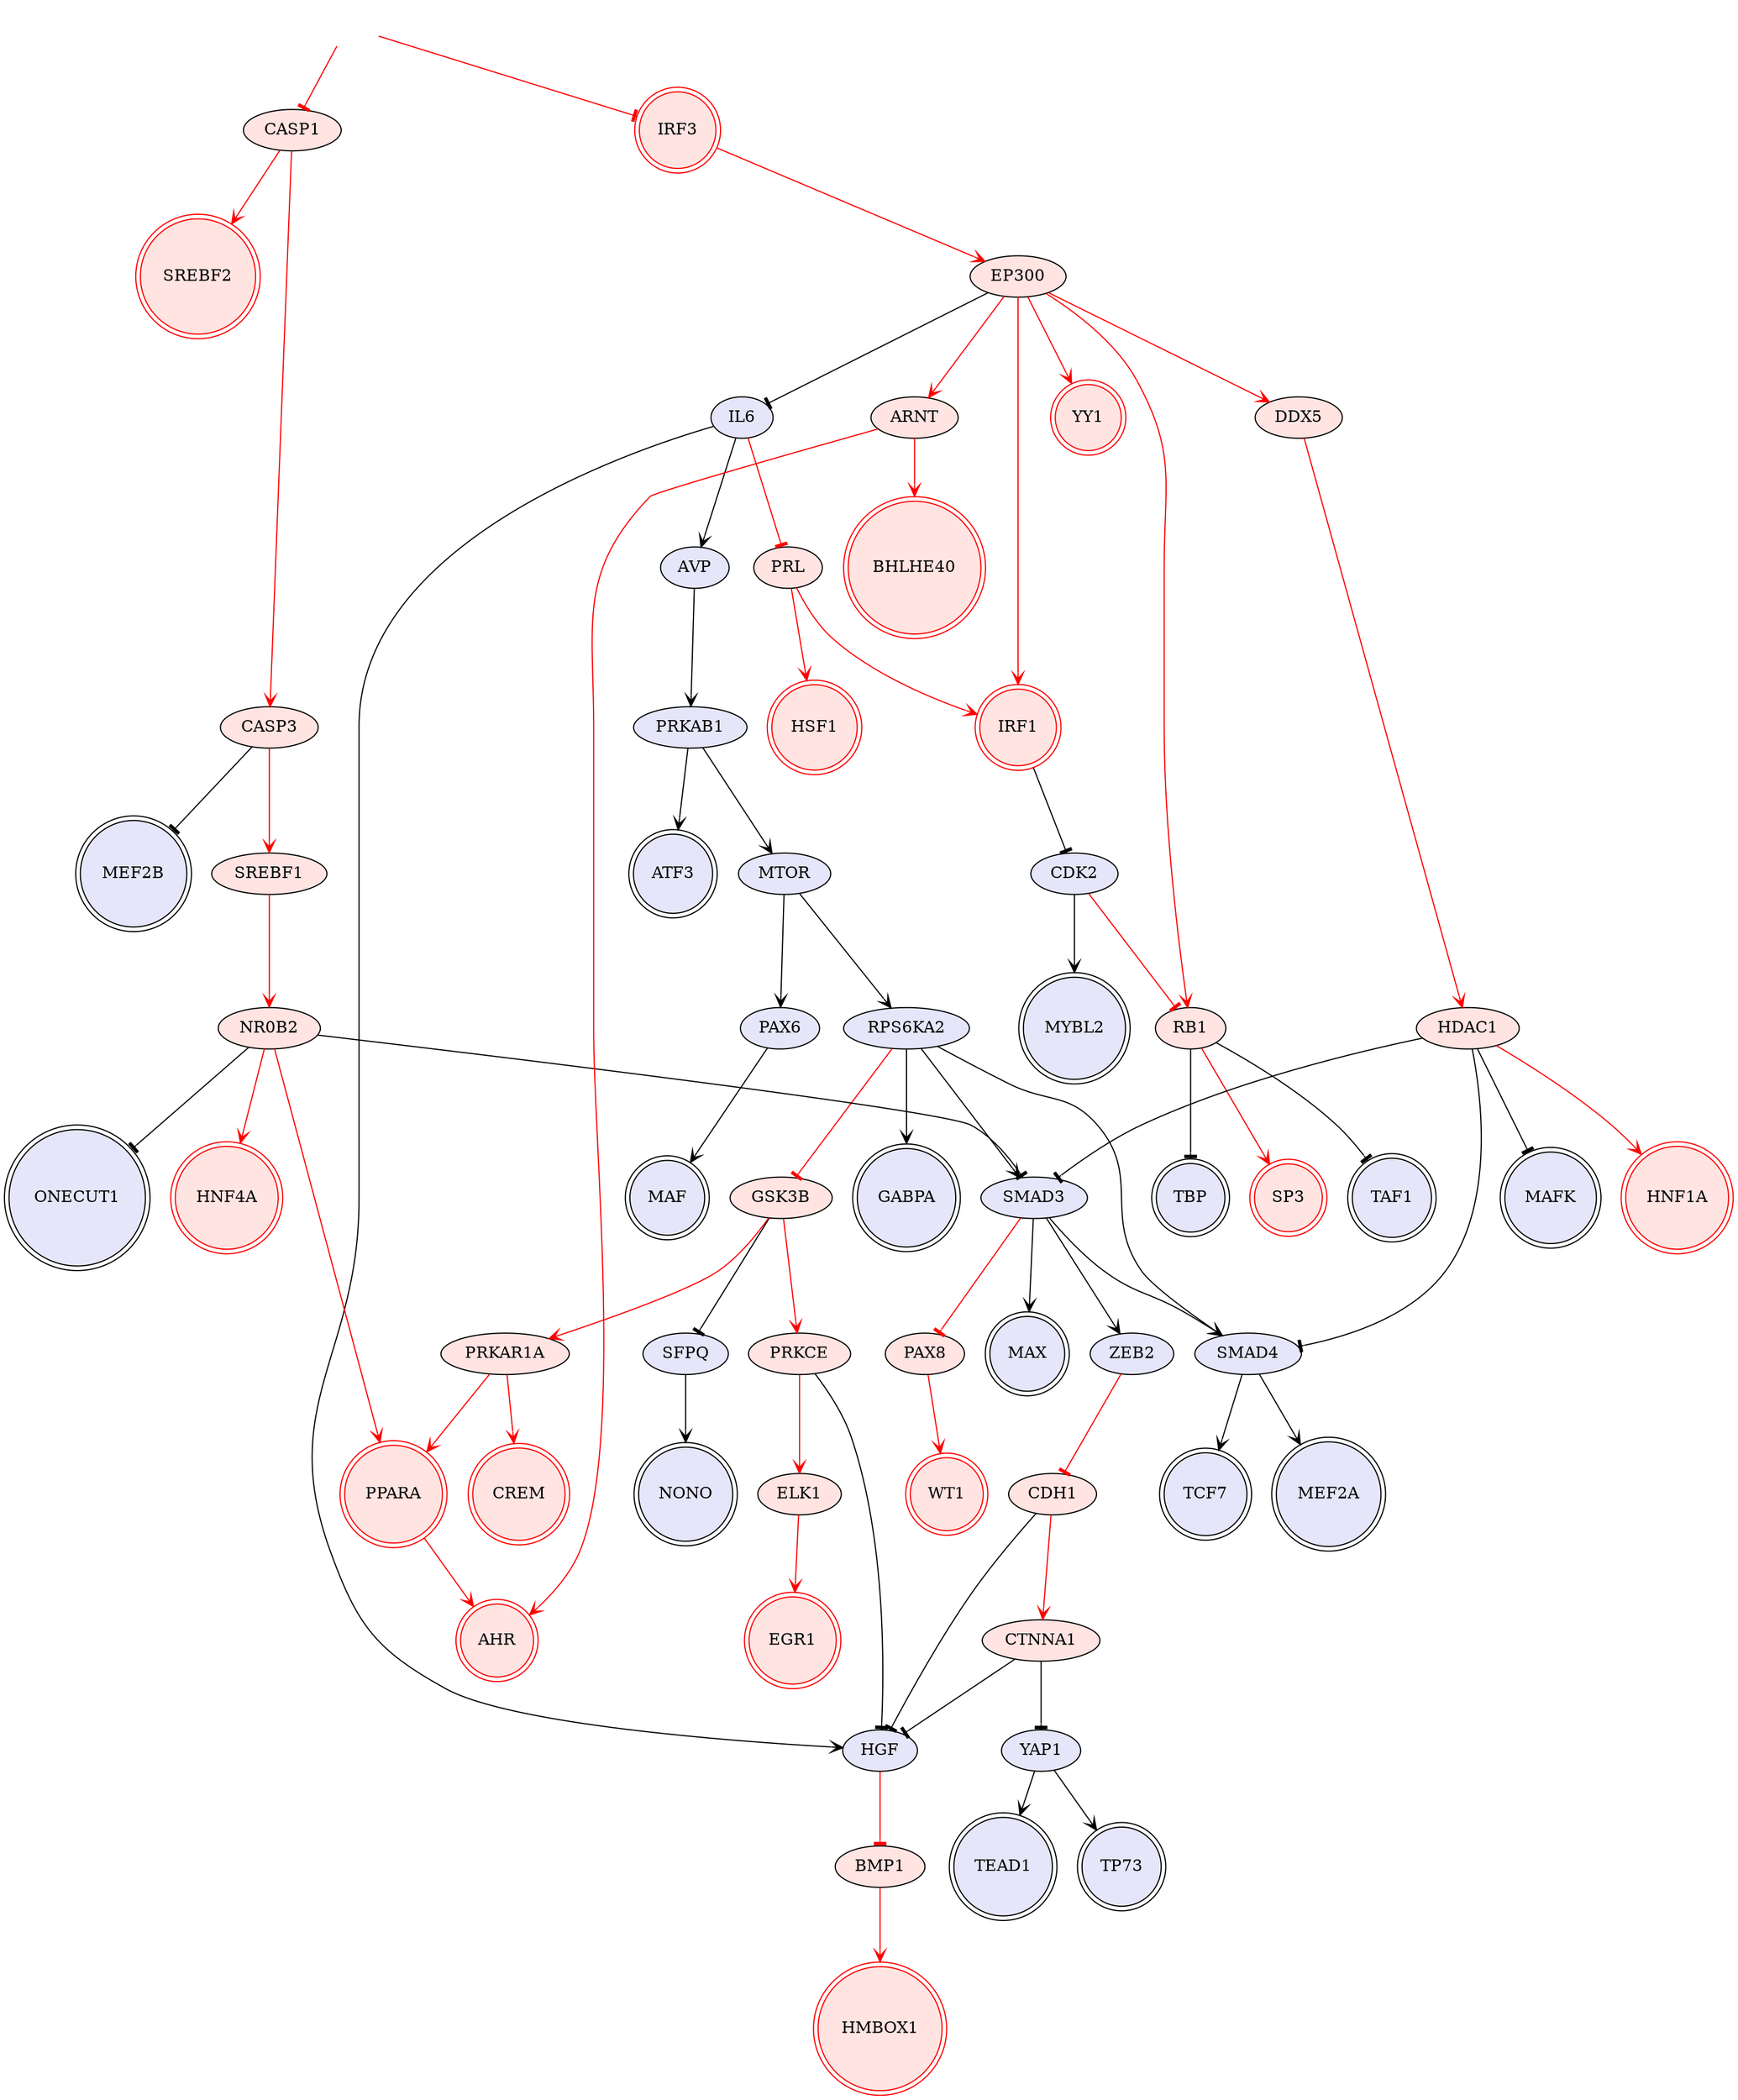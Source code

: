 digraph {

CASP3->MEF2B [penwidth=1, color=black, arrowhead="tee"]
CDK2->MYBL2 [penwidth=1, color=black, arrowhead="vee"]
MTOR->PAX6 [penwidth=1, color=black, arrowhead="vee"]
MTOR->RPS6KA2 [penwidth=1, color=black, arrowhead="vee"]
PAX6->MAF [penwidth=1, color=black, arrowhead="vee"]
CDH1->HGF [penwidth=1, color=black, arrowhead="tee"]
SMAD4->MEF2A [penwidth=1, color=black, arrowhead="vee"]
SMAD4->TCF7 [penwidth=1, color=black, arrowhead="vee"]
SMAD3->SMAD4 [penwidth=1, color=black, arrowhead="vee"]
SMAD3->MAX [penwidth=1, color=black, arrowhead="vee"]
SMAD3->ZEB2 [penwidth=1, color=black, arrowhead="vee"]
IRF1->CDK2 [penwidth=1, color=black, arrowhead="tee"]
SFPQ->NONO [penwidth=1, color=black, arrowhead="vee"]
GSK3B->SFPQ [penwidth=1, color=black, arrowhead="tee"]
IL6->HGF [penwidth=1, color=black, arrowhead="vee"]
IL6->AVP [penwidth=1, color=black, arrowhead="vee"]
EP300->IL6 [penwidth=1, color=black, arrowhead="tee"]
RB1->TAF1 [penwidth=1, color=black, arrowhead="tee"]
RB1->TBP [penwidth=1, color=black, arrowhead="tee"]
HDAC1->SMAD4 [penwidth=1, color=black, arrowhead="tee"]
HDAC1->SMAD3 [penwidth=1, color=black, arrowhead="tee"]
HDAC1->MAFK [penwidth=1, color=black, arrowhead="tee"]
YAP1->TP73 [penwidth=1, color=black, arrowhead="vee"]
YAP1->TEAD1 [penwidth=1, color=black, arrowhead="vee"]
PRKCE->HGF [penwidth=1, color=black, arrowhead="tee"]
NR0B2->SMAD3 [penwidth=1, color=black, arrowhead="tee"]
NR0B2->ONECUT1 [penwidth=1, color=black, arrowhead="tee"]
AVP->PRKAB1 [penwidth=1, color=black, arrowhead="vee"]
PRKAB1->MTOR [penwidth=1, color=black, arrowhead="vee"]
PRKAB1->ATF3 [penwidth=1, color=black, arrowhead="vee"]
RPS6KA2->GABPA [penwidth=1, color=black, arrowhead="vee"]
RPS6KA2->SMAD4 [penwidth=1, color=black, arrowhead="vee"]
RPS6KA2->SMAD3 [penwidth=1, color=black, arrowhead="vee"]
CTNNA1->YAP1 [penwidth=1, color=black, arrowhead="tee"]
CTNNA1->HGF [penwidth=1, color=black, arrowhead="tee"]
CASP3->SREBF1 [penwidth=1, color=red, arrowhead="vee"]
CDK2->RB1 [penwidth=1, color=red, arrowhead="tee"]
CDH1->CTNNA1 [penwidth=1, color=red, arrowhead="vee"]
SMAD3->PAX8 [penwidth=1, color=red, arrowhead="tee"]
CASP1->CASP3 [penwidth=1, color=red, arrowhead="vee"]
CASP1->SREBF2 [penwidth=1, color=red, arrowhead="vee"]
IRF3->EP300 [penwidth=1, color=red, arrowhead="vee"]
GSK3B->PRKCE [penwidth=1, color=red, arrowhead="vee"]
GSK3B->PRKAR1A [penwidth=1, color=red, arrowhead="vee"]
IL6->PRL [penwidth=1, color=red, arrowhead="tee"]
EP300->IRF1 [penwidth=1, color=red, arrowhead="vee"]
EP300->RB1 [penwidth=1, color=red, arrowhead="vee"]
EP300->DDX5 [penwidth=1, color=red, arrowhead="vee"]
EP300->YY1 [penwidth=1, color=red, arrowhead="vee"]
EP300->ARNT [penwidth=1, color=red, arrowhead="vee"]
RB1->SP3 [penwidth=1, color=red, arrowhead="vee"]
DDX5->HDAC1 [penwidth=1, color=red, arrowhead="vee"]
HDAC1->HNF1A [penwidth=1, color=red, arrowhead="vee"]
PPARA->AHR [penwidth=1, color=red, arrowhead="vee"]
PRKCE->ELK1 [penwidth=1, color=red, arrowhead="vee"]
HGF->BMP1 [penwidth=1, color=red, arrowhead="tee"]
PRL->IRF1 [penwidth=1, color=red, arrowhead="vee"]
PRL->HSF1 [penwidth=1, color=red, arrowhead="vee"]
NR0B2->PPARA [penwidth=1, color=red, arrowhead="vee"]
NR0B2->HNF4A [penwidth=1, color=red, arrowhead="vee"]
ELK1->EGR1 [penwidth=1, color=red, arrowhead="vee"]
RPS6KA2->GSK3B [penwidth=1, color=red, arrowhead="tee"]
BMP1->HMBOX1 [penwidth=1, color=red, arrowhead="vee"]
ARNT->AHR [penwidth=1, color=red, arrowhead="vee"]
ARNT->BHLHE40 [penwidth=1, color=red, arrowhead="vee"]
PRKAR1A->PPARA [penwidth=1, color=red, arrowhead="vee"]
PRKAR1A->CREM [penwidth=1, color=red, arrowhead="vee"]
SREBF1->NR0B2 [penwidth=1, color=red, arrowhead="vee"]
ZEB2->CDH1 [penwidth=1, color=red, arrowhead="tee"]
PAX8->WT1 [penwidth=1, color=red, arrowhead="vee"]
NS1->IRF3 [penwidth=1, color=red, arrowhead="tee"]
NS1->CASP1 [penwidth=1, color=red, arrowhead="tee"]
NS1 [label="", image="low-threat.png", shape=none]
HNF1A [style=filled, color=red, fillcolor=mistyrose, shape=doublecircle];
HSF1 [style=filled, color=red, fillcolor=mistyrose, shape=doublecircle];
GABPA [style=filled, color=black, fillcolor=lavender, shape=doublecircle];
EGR1 [style=filled, color=red, fillcolor=mistyrose, shape=doublecircle];
TAF1 [style=filled, color=black, fillcolor=lavender, shape=doublecircle];
MAX [style=filled, color=black, fillcolor=lavender, shape=doublecircle];
HMBOX1 [style=filled, color=red, fillcolor=mistyrose, shape=doublecircle];
PPARA [style=filled, color=red, fillcolor=mistyrose, shape=doublecircle];
SREBF2 [style=filled, color=red, fillcolor=mistyrose, shape=doublecircle];
IRF3 [style=filled, color=red, fillcolor=mistyrose, shape=doublecircle];
ATF3 [style=filled, color=black, fillcolor=lavender, shape=doublecircle];
TEAD1 [style=filled, color=black, fillcolor=lavender, shape=doublecircle];
TP73 [style=filled, color=black, fillcolor=lavender, shape=doublecircle];
WT1 [style=filled, color=red, fillcolor=mistyrose, shape=doublecircle];
SP3 [style=filled, color=red, fillcolor=mistyrose, shape=doublecircle];
CREM [style=filled, color=red, fillcolor=mistyrose, shape=doublecircle];
NONO [style=filled, color=black, fillcolor=lavender, shape=doublecircle];
YY1 [style=filled, color=red, fillcolor=mistyrose, shape=doublecircle];
MYBL2 [style=filled, color=black, fillcolor=lavender, shape=doublecircle];
MAFK [style=filled, color=black, fillcolor=lavender, shape=doublecircle];
MAF [style=filled, color=black, fillcolor=lavender, shape=doublecircle];
MEF2A [style=filled, color=black, fillcolor=lavender, shape=doublecircle];
IRF1 [style=filled, color=red, fillcolor=mistyrose, shape=doublecircle];
HNF4A [style=filled, color=red, fillcolor=mistyrose, shape=doublecircle];
MEF2B [style=filled, color=black, fillcolor=lavender, shape=doublecircle];
BHLHE40 [style=filled, color=red, fillcolor=mistyrose, shape=doublecircle];
ONECUT1 [style=filled, color=black, fillcolor=lavender, shape=doublecircle];
TBP [style=filled, color=black, fillcolor=lavender, shape=doublecircle];
AHR [style=filled, color=red, fillcolor=mistyrose, shape=doublecircle];
TCF7 [style=filled, color=black, fillcolor=lavender, shape=doublecircle];
CASP3 [style=filled, fillcolor=mistyrose];
CDK2 [style=filled, fillcolor=lavender];
MTOR [style=filled, fillcolor=lavender];
PAX6 [style=filled, fillcolor=lavender];
CDH1 [style=filled, fillcolor=mistyrose];
SMAD4 [style=filled, fillcolor=lavender];
SMAD3 [style=filled, fillcolor=lavender];
SFPQ [style=filled, fillcolor=lavender];
GSK3B [style=filled, fillcolor=mistyrose];
IL6 [style=filled, fillcolor=lavender];
EP300 [style=filled, fillcolor=mistyrose];
RB1 [style=filled, fillcolor=mistyrose];
HDAC1 [style=filled, fillcolor=mistyrose];
YAP1 [style=filled, fillcolor=lavender];
PRKCE [style=filled, fillcolor=mistyrose];
NR0B2 [style=filled, fillcolor=mistyrose];
AVP [style=filled, fillcolor=lavender];
PRKAB1 [style=filled, fillcolor=lavender];
RPS6KA2 [style=filled, fillcolor=lavender];
CTNNA1 [style=filled, fillcolor=mistyrose];
CASP1 [style=filled, fillcolor=mistyrose];
DDX5 [style=filled, fillcolor=mistyrose];
HGF [style=filled, fillcolor=lavender];
PRL [style=filled, fillcolor=mistyrose];
ELK1 [style=filled, fillcolor=mistyrose];
BMP1 [style=filled, fillcolor=mistyrose];
ARNT [style=filled, fillcolor=mistyrose];
PRKAR1A [style=filled, fillcolor=mistyrose];
SREBF1 [style=filled, fillcolor=mistyrose];
ZEB2 [style=filled, fillcolor=lavender];
PAX8 [style=filled, fillcolor=mistyrose];


}
